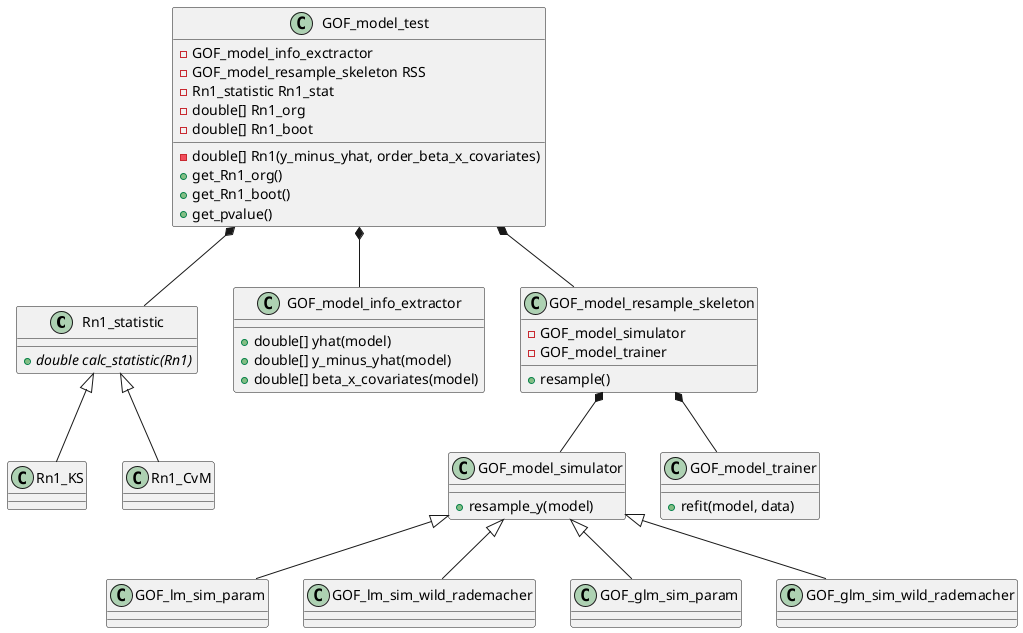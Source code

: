 @startuml
class Rn1_statistic {
    + {abstract} double calc_statistic(Rn1)
}
Rn1_statistic <|-- Rn1_KS
Rn1_statistic <|-- Rn1_CvM
class GOF_model_simulator {
    + resample_y(model)
}
class GOF_model_trainer {
    + refit(model, data)
}
GOF_model_simulator <|-- GOF_lm_sim_param
GOF_model_simulator <|-- GOF_lm_sim_wild_rademacher
GOF_model_simulator <|-- GOF_glm_sim_param
GOF_model_simulator <|-- GOF_glm_sim_wild_rademacher
class GOF_model_info_extractor {
    + double[] yhat(model)
    + double[] y_minus_yhat(model)
    + double[] beta_x_covariates(model)
}
class GOF_model_resample_skeleton {
    - GOF_model_simulator
    - GOF_model_trainer
    + resample()
}
GOF_model_resample_skeleton *-- GOF_model_simulator
GOF_model_resample_skeleton *-- GOF_model_trainer
class GOF_model_test {
    - GOF_model_info_exctractor
    - GOF_model_resample_skeleton RSS
    - Rn1_statistic Rn1_stat
    - double[] Rn1_org
    - double[] Rn1_boot
    - double[] Rn1(y_minus_yhat, order_beta_x_covariates)
    + get_Rn1_org()
    + get_Rn1_boot()
    + get_pvalue()
}
GOF_model_test *-- GOF_model_info_extractor
GOF_model_test *-- GOF_model_resample_skeleton
GOF_model_test *-- Rn1_statistic
@enduml
